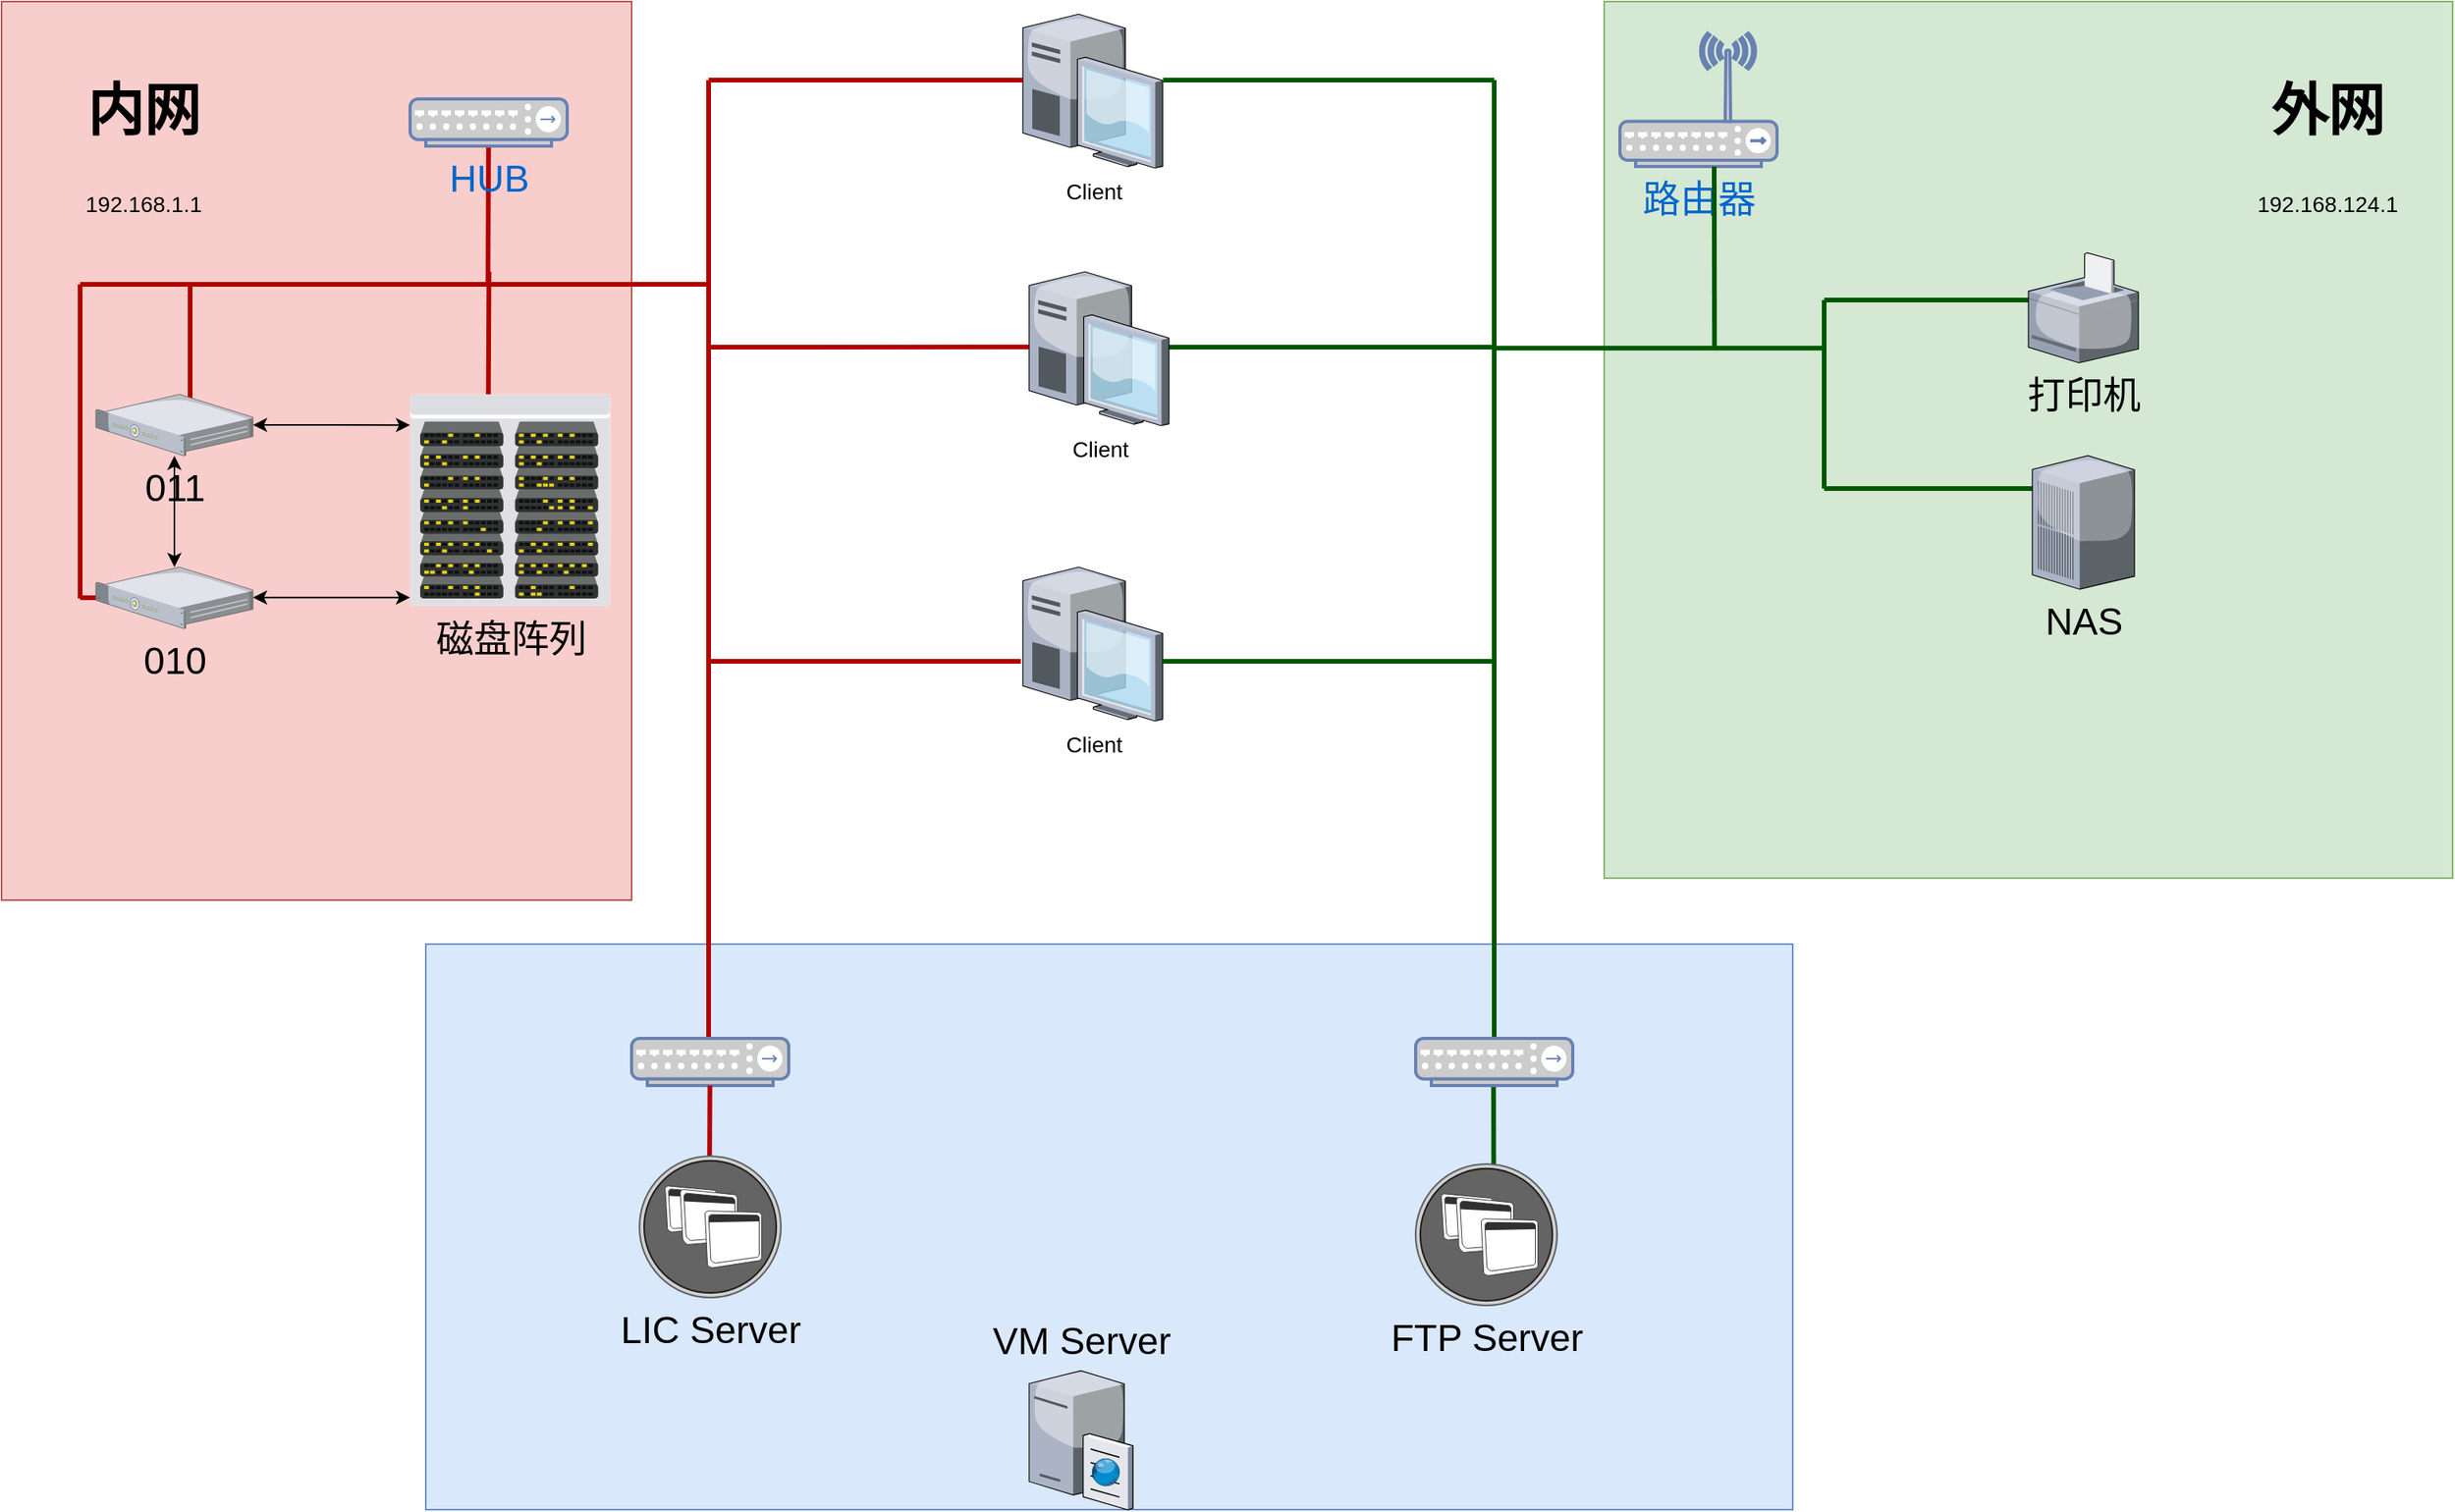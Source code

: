<mxfile version="20.8.20" type="github">
  <diagram name="Page-1" id="e3a06f82-3646-2815-327d-82caf3d4e204">
    <mxGraphModel dx="2440" dy="1322" grid="1" gridSize="10" guides="1" tooltips="1" connect="1" arrows="1" fold="1" page="1" pageScale="1.5" pageWidth="1169" pageHeight="826" background="none" math="0" shadow="0">
      <root>
        <mxCell id="0" style=";html=1;" />
        <mxCell id="1" style=";html=1;" parent="0" />
        <mxCell id="0UCpNaX0U0LXcG72DFbN-45" value="" style="rounded=0;whiteSpace=wrap;html=1;fontSize=24;fillColor=#dae8fc;strokeColor=#6c8ebf;" vertex="1" parent="1">
          <mxGeometry x="430" y="690" width="870" height="360" as="geometry" />
        </mxCell>
        <mxCell id="6a7d8f32e03d9370-61" value="" style="whiteSpace=wrap;html=1;fillColor=#d5e8d4;fontSize=14;strokeColor=#82b366;verticalAlign=top;" parent="1" vertex="1">
          <mxGeometry x="1180" y="90" width="540" height="558" as="geometry" />
        </mxCell>
        <mxCell id="6a7d8f32e03d9370-57" value="&lt;h2&gt;&lt;br&gt;&lt;/h2&gt;" style="whiteSpace=wrap;html=1;fillColor=#f8cecc;fontSize=14;strokeColor=#b85450;verticalAlign=top;" parent="1" vertex="1">
          <mxGeometry x="160" y="90" width="401" height="572" as="geometry" />
        </mxCell>
        <mxCell id="6a7d8f32e03d9370-5" value="Client" style="verticalLabelPosition=bottom;aspect=fixed;html=1;verticalAlign=top;strokeColor=none;shape=mxgraph.citrix.desktop;fillColor=#66B2FF;gradientColor=#0066CC;fontSize=14;" parent="1" vertex="1">
          <mxGeometry x="810" y="98.0" width="89" height="98" as="geometry" />
        </mxCell>
        <mxCell id="0UCpNaX0U0LXcG72DFbN-6" value="Client" style="verticalLabelPosition=bottom;aspect=fixed;html=1;verticalAlign=top;strokeColor=none;shape=mxgraph.citrix.desktop;fillColor=#66B2FF;gradientColor=#0066CC;fontSize=14;" vertex="1" parent="1">
          <mxGeometry x="810" y="450" width="89" height="98" as="geometry" />
        </mxCell>
        <mxCell id="0UCpNaX0U0LXcG72DFbN-12" value="&lt;span style=&quot;font-size: 24px;&quot;&gt;VM Server&lt;/span&gt;" style="verticalLabelPosition=top;aspect=fixed;html=1;verticalAlign=bottom;strokeColor=none;shape=mxgraph.citrix.cache_server;fillColor=#66B2FF;gradientColor=#0066CC;fontSize=14;labelPosition=center;align=center;" vertex="1" parent="1">
          <mxGeometry x="814" y="959.5" width="65.9" height="90.5" as="geometry" />
        </mxCell>
        <mxCell id="0UCpNaX0U0LXcG72DFbN-19" style="edgeStyle=orthogonalEdgeStyle;rounded=0;orthogonalLoop=1;jettySize=auto;html=1;fontSize=24;entryX=0;entryY=0.145;entryDx=0;entryDy=0;entryPerimeter=0;startArrow=classic;startFill=1;" edge="1" parent="1" source="0UCpNaX0U0LXcG72DFbN-14" target="0UCpNaX0U0LXcG72DFbN-15">
          <mxGeometry relative="1" as="geometry" />
        </mxCell>
        <mxCell id="0UCpNaX0U0LXcG72DFbN-17" value="路由器" style="fontColor=#0066CC;verticalAlign=top;verticalLabelPosition=bottom;labelPosition=center;align=center;html=1;outlineConnect=0;fillColor=#CCCCCC;strokeColor=#6881B3;gradientColor=none;gradientDirection=north;strokeWidth=2;shape=mxgraph.networks.wireless_hub;fontSize=24;" vertex="1" parent="1">
          <mxGeometry x="1190" y="110" width="100" height="85" as="geometry" />
        </mxCell>
        <mxCell id="0UCpNaX0U0LXcG72DFbN-18" value="&lt;h2 style=&quot;border-color: var(--border-color);&quot;&gt;内网&lt;/h2&gt;&lt;div style=&quot;border-color: var(--border-color); font-size: 14px;&quot;&gt;192.168.1.1&lt;/div&gt;" style="text;html=1;align=center;verticalAlign=middle;resizable=0;points=[];autosize=1;strokeColor=none;fillColor=none;fontSize=24;" vertex="1" parent="1">
          <mxGeometry x="200" y="102" width="100" height="130" as="geometry" />
        </mxCell>
        <mxCell id="0UCpNaX0U0LXcG72DFbN-20" style="edgeStyle=orthogonalEdgeStyle;rounded=0;orthogonalLoop=1;jettySize=auto;html=1;fontSize=24;entryX=0;entryY=0.145;entryDx=0;entryDy=0;entryPerimeter=0;startArrow=classic;startFill=1;" edge="1" parent="1">
          <mxGeometry relative="1" as="geometry">
            <mxPoint x="320" y="469.35" as="sourcePoint" />
            <mxPoint x="420" y="469.35" as="targetPoint" />
          </mxGeometry>
        </mxCell>
        <mxCell id="0UCpNaX0U0LXcG72DFbN-21" style="edgeStyle=orthogonalEdgeStyle;rounded=0;orthogonalLoop=1;jettySize=auto;html=1;fontSize=24;startArrow=classic;startFill=1;" edge="1" parent="1" source="0UCpNaX0U0LXcG72DFbN-14" target="0UCpNaX0U0LXcG72DFbN-13">
          <mxGeometry relative="1" as="geometry">
            <mxPoint x="220" y="430" as="sourcePoint" />
            <mxPoint x="320" y="430" as="targetPoint" />
            <Array as="points" />
          </mxGeometry>
        </mxCell>
        <mxCell id="0UCpNaX0U0LXcG72DFbN-22" value="" style="html=1;rounded=0;fontSize=24;startArrow=none;startFill=0;endArrow=none;endFill=0;strokeWidth=3;fillColor=#e51400;strokeColor=#B20000;" edge="1" parent="1">
          <mxGeometry width="100" relative="1" as="geometry">
            <mxPoint x="210" y="270" as="sourcePoint" />
            <mxPoint x="610" y="270" as="targetPoint" />
          </mxGeometry>
        </mxCell>
        <mxCell id="0UCpNaX0U0LXcG72DFbN-23" value="" style="html=1;rounded=0;fontSize=24;startArrow=none;startFill=0;endArrow=none;endFill=0;strokeWidth=3;fillColor=#e51400;strokeColor=#B20000;" edge="1" parent="1">
          <mxGeometry width="100" relative="1" as="geometry">
            <mxPoint x="610" y="140" as="sourcePoint" />
            <mxPoint x="610" y="750" as="targetPoint" />
          </mxGeometry>
        </mxCell>
        <mxCell id="0UCpNaX0U0LXcG72DFbN-24" value="" style="html=1;rounded=0;fontSize=24;startArrow=none;startFill=0;endArrow=none;endFill=0;strokeWidth=3;fillColor=#e51400;strokeColor=#B20000;entryX=0;entryY=0.429;entryDx=0;entryDy=0;entryPerimeter=0;" edge="1" parent="1" target="6a7d8f32e03d9370-5">
          <mxGeometry width="100" relative="1" as="geometry">
            <mxPoint x="610" y="140" as="sourcePoint" />
            <mxPoint x="780" y="140" as="targetPoint" />
          </mxGeometry>
        </mxCell>
        <mxCell id="0UCpNaX0U0LXcG72DFbN-25" value="" style="html=1;rounded=0;fontSize=24;startArrow=none;startFill=0;endArrow=none;endFill=0;strokeWidth=3;fillColor=#e51400;strokeColor=#B20000;entryX=-0.001;entryY=0.489;entryDx=0;entryDy=0;entryPerimeter=0;" edge="1" parent="1" target="6a7d8f32e03d9370-4">
          <mxGeometry width="100" relative="1" as="geometry">
            <mxPoint x="610" y="310" as="sourcePoint" />
            <mxPoint x="810" y="310" as="targetPoint" />
          </mxGeometry>
        </mxCell>
        <mxCell id="0UCpNaX0U0LXcG72DFbN-26" value="" style="html=1;rounded=0;fontSize=24;startArrow=none;startFill=0;endArrow=none;endFill=0;strokeWidth=3;fillColor=#e51400;strokeColor=#B20000;entryX=-0.014;entryY=0.612;entryDx=0;entryDy=0;entryPerimeter=0;" edge="1" parent="1" target="0UCpNaX0U0LXcG72DFbN-6">
          <mxGeometry width="100" relative="1" as="geometry">
            <mxPoint x="610" y="510" as="sourcePoint" />
            <mxPoint x="770" y="500" as="targetPoint" />
          </mxGeometry>
        </mxCell>
        <mxCell id="0UCpNaX0U0LXcG72DFbN-27" value="&lt;h2 style=&quot;border-color: var(--border-color);&quot;&gt;外网&lt;/h2&gt;&lt;div style=&quot;border-color: var(--border-color); font-size: 14px;&quot;&gt;192.168.124.1&lt;/div&gt;" style="text;html=1;align=center;verticalAlign=middle;resizable=0;points=[];autosize=1;strokeColor=none;fillColor=none;fontSize=24;" vertex="1" parent="1">
          <mxGeometry x="1585" y="102" width="110" height="130" as="geometry" />
        </mxCell>
        <mxCell id="0UCpNaX0U0LXcG72DFbN-28" value="" style="html=1;rounded=0;fontSize=24;startArrow=none;startFill=0;endArrow=none;endFill=0;strokeWidth=3;fillColor=#008a00;strokeColor=#005700;" edge="1" parent="1" target="0UCpNaX0U0LXcG72DFbN-49">
          <mxGeometry width="100" relative="1" as="geometry">
            <mxPoint x="1110" y="140" as="sourcePoint" />
            <mxPoint x="1110" y="536.5" as="targetPoint" />
          </mxGeometry>
        </mxCell>
        <mxCell id="0UCpNaX0U0LXcG72DFbN-31" value="" style="html=1;rounded=0;fontSize=24;startArrow=none;startFill=0;endArrow=none;endFill=0;strokeWidth=3;fillColor=#008a00;strokeColor=#005700;entryX=1.003;entryY=0.428;entryDx=0;entryDy=0;entryPerimeter=0;" edge="1" parent="1" target="6a7d8f32e03d9370-5">
          <mxGeometry width="100" relative="1" as="geometry">
            <mxPoint x="1110" y="140" as="sourcePoint" />
            <mxPoint x="940" y="140" as="targetPoint" />
          </mxGeometry>
        </mxCell>
        <mxCell id="0UCpNaX0U0LXcG72DFbN-32" value="" style="html=1;rounded=0;fontSize=24;startArrow=none;startFill=0;endArrow=none;endFill=0;strokeWidth=3;fillColor=#008a00;strokeColor=#005700;entryX=1.003;entryY=0.428;entryDx=0;entryDy=0;entryPerimeter=0;" edge="1" parent="1">
          <mxGeometry width="100" relative="1" as="geometry">
            <mxPoint x="1110" y="310" as="sourcePoint" />
            <mxPoint x="899" y="310" as="targetPoint" />
          </mxGeometry>
        </mxCell>
        <mxCell id="0UCpNaX0U0LXcG72DFbN-33" value="" style="html=1;rounded=0;fontSize=24;startArrow=none;startFill=0;endArrow=none;endFill=0;strokeWidth=3;fillColor=#008a00;strokeColor=#005700;entryX=1.003;entryY=0.428;entryDx=0;entryDy=0;entryPerimeter=0;" edge="1" parent="1">
          <mxGeometry width="100" relative="1" as="geometry">
            <mxPoint x="1110" y="510" as="sourcePoint" />
            <mxPoint x="899" y="510" as="targetPoint" />
          </mxGeometry>
        </mxCell>
        <mxCell id="6a7d8f32e03d9370-4" value="Client" style="verticalLabelPosition=bottom;aspect=fixed;html=1;verticalAlign=top;strokeColor=none;shape=mxgraph.citrix.desktop;fillColor=#66B2FF;gradientColor=#0066CC;fontSize=14;" parent="1" vertex="1">
          <mxGeometry x="814" y="262.0" width="89" height="98" as="geometry" />
        </mxCell>
        <mxCell id="0UCpNaX0U0LXcG72DFbN-35" value="" style="html=1;rounded=0;fontSize=24;startArrow=none;startFill=0;endArrow=none;endFill=0;strokeWidth=3;fillColor=#008a00;strokeColor=#005700;entryX=1.003;entryY=0.428;entryDx=0;entryDy=0;entryPerimeter=0;" edge="1" parent="1">
          <mxGeometry width="100" relative="1" as="geometry">
            <mxPoint x="1321" y="310.66" as="sourcePoint" />
            <mxPoint x="1110" y="310.66" as="targetPoint" />
          </mxGeometry>
        </mxCell>
        <mxCell id="0UCpNaX0U0LXcG72DFbN-36" value="" style="html=1;rounded=0;fontSize=24;startArrow=none;startFill=0;endArrow=none;endFill=0;strokeWidth=3;fillColor=#008a00;strokeColor=#005700;" edge="1" parent="1">
          <mxGeometry width="100" relative="1" as="geometry">
            <mxPoint x="1320" y="400" as="sourcePoint" />
            <mxPoint x="1320" y="280" as="targetPoint" />
          </mxGeometry>
        </mxCell>
        <mxCell id="0UCpNaX0U0LXcG72DFbN-37" value="" style="html=1;rounded=0;fontSize=24;startArrow=none;startFill=0;endArrow=none;endFill=0;strokeWidth=3;fillColor=#e51400;strokeColor=#B20000;" edge="1" parent="1" source="0UCpNaX0U0LXcG72DFbN-16">
          <mxGeometry width="100" relative="1" as="geometry">
            <mxPoint x="469.58" y="200" as="sourcePoint" />
            <mxPoint x="469.58" y="270" as="targetPoint" />
          </mxGeometry>
        </mxCell>
        <mxCell id="0UCpNaX0U0LXcG72DFbN-16" value="HUB" style="fontColor=#0066CC;verticalAlign=top;verticalLabelPosition=bottom;labelPosition=center;align=center;html=1;outlineConnect=0;fillColor=#CCCCCC;strokeColor=#6881B3;gradientColor=none;gradientDirection=north;strokeWidth=2;shape=mxgraph.networks.hub;fontSize=24;" vertex="1" parent="1">
          <mxGeometry x="420" y="152.0" width="100" height="30" as="geometry" />
        </mxCell>
        <mxCell id="0UCpNaX0U0LXcG72DFbN-38" value="" style="html=1;rounded=0;fontSize=24;startArrow=none;startFill=0;endArrow=none;endFill=0;strokeWidth=3;fillColor=#e51400;strokeColor=#B20000;" edge="1" parent="1">
          <mxGeometry width="100" relative="1" as="geometry">
            <mxPoint x="280" y="270" as="sourcePoint" />
            <mxPoint x="280" y="355" as="targetPoint" />
          </mxGeometry>
        </mxCell>
        <mxCell id="0UCpNaX0U0LXcG72DFbN-14" value="011" style="verticalLabelPosition=bottom;sketch=0;aspect=fixed;html=1;verticalAlign=top;strokeColor=none;align=center;outlineConnect=0;shape=mxgraph.citrix.1u_2u_server;fontSize=24;" vertex="1" parent="1">
          <mxGeometry x="220" y="340" width="100" height="39.1" as="geometry" />
        </mxCell>
        <mxCell id="0UCpNaX0U0LXcG72DFbN-39" value="" style="html=1;rounded=0;fontSize=24;startArrow=none;startFill=0;endArrow=none;endFill=0;strokeWidth=3;fillColor=#e51400;strokeColor=#B20000;" edge="1" parent="1">
          <mxGeometry width="100" relative="1" as="geometry">
            <mxPoint x="470.21" y="262" as="sourcePoint" />
            <mxPoint x="469.79" y="350" as="targetPoint" />
          </mxGeometry>
        </mxCell>
        <mxCell id="0UCpNaX0U0LXcG72DFbN-15" value="磁盘阵列" style="verticalLabelPosition=bottom;sketch=0;aspect=fixed;html=1;verticalAlign=top;strokeColor=none;align=center;outlineConnect=0;shape=mxgraph.citrix.datacenter;fontSize=24;" vertex="1" parent="1">
          <mxGeometry x="420" y="340" width="127.5" height="135" as="geometry" />
        </mxCell>
        <mxCell id="0UCpNaX0U0LXcG72DFbN-40" value="" style="html=1;rounded=0;fontSize=24;startArrow=none;startFill=0;endArrow=none;endFill=0;strokeWidth=3;fillColor=#e51400;strokeColor=#B20000;" edge="1" parent="1">
          <mxGeometry width="100" relative="1" as="geometry">
            <mxPoint x="210" y="270" as="sourcePoint" />
            <mxPoint x="210" y="470" as="targetPoint" />
          </mxGeometry>
        </mxCell>
        <mxCell id="0UCpNaX0U0LXcG72DFbN-41" value="" style="endArrow=none;html=1;rounded=0;strokeWidth=3;fontSize=24;fillColor=#e51400;strokeColor=#B20000;" edge="1" parent="1">
          <mxGeometry width="50" height="50" relative="1" as="geometry">
            <mxPoint x="210" y="469.52" as="sourcePoint" />
            <mxPoint x="240" y="469.52" as="targetPoint" />
          </mxGeometry>
        </mxCell>
        <mxCell id="0UCpNaX0U0LXcG72DFbN-13" value="010" style="verticalLabelPosition=bottom;sketch=0;aspect=fixed;html=1;verticalAlign=top;strokeColor=none;align=center;outlineConnect=0;shape=mxgraph.citrix.1u_2u_server;fontSize=24;" vertex="1" parent="1">
          <mxGeometry x="220" y="450" width="100" height="39.1" as="geometry" />
        </mxCell>
        <mxCell id="0UCpNaX0U0LXcG72DFbN-42" value="" style="html=1;rounded=0;fontSize=24;startArrow=none;startFill=0;endArrow=none;endFill=0;strokeWidth=3;fillColor=#008a00;strokeColor=#005700;" edge="1" parent="1">
          <mxGeometry width="100" relative="1" as="geometry">
            <mxPoint x="1460.192" y="280" as="sourcePoint" />
            <mxPoint x="1320" y="280" as="targetPoint" />
          </mxGeometry>
        </mxCell>
        <mxCell id="0UCpNaX0U0LXcG72DFbN-29" value="打印机" style="verticalLabelPosition=bottom;sketch=0;aspect=fixed;html=1;verticalAlign=top;strokeColor=none;align=center;outlineConnect=0;shape=mxgraph.citrix.printer;fontSize=24;" vertex="1" parent="1">
          <mxGeometry x="1450" y="250" width="70" height="70" as="geometry" />
        </mxCell>
        <mxCell id="0UCpNaX0U0LXcG72DFbN-43" value="" style="html=1;rounded=0;fontSize=24;startArrow=none;startFill=0;endArrow=none;endFill=0;strokeWidth=3;fillColor=#008a00;strokeColor=#005700;" edge="1" parent="1">
          <mxGeometry width="100" relative="1" as="geometry">
            <mxPoint x="1460.192" y="400" as="sourcePoint" />
            <mxPoint x="1320" y="400" as="targetPoint" />
          </mxGeometry>
        </mxCell>
        <mxCell id="0UCpNaX0U0LXcG72DFbN-30" value="NAS" style="verticalLabelPosition=bottom;sketch=0;aspect=fixed;html=1;verticalAlign=top;strokeColor=none;align=center;outlineConnect=0;shape=mxgraph.citrix.pbx_server;fontSize=24;" vertex="1" parent="1">
          <mxGeometry x="1452.5" y="379.1" width="65" height="85" as="geometry" />
        </mxCell>
        <mxCell id="0UCpNaX0U0LXcG72DFbN-44" value="" style="html=1;rounded=0;fontSize=24;startArrow=none;startFill=0;endArrow=none;endFill=0;strokeWidth=3;fillColor=#008a00;strokeColor=#005700;" edge="1" parent="1">
          <mxGeometry width="100" relative="1" as="geometry">
            <mxPoint x="1250.2" y="310" as="sourcePoint" />
            <mxPoint x="1250" y="195" as="targetPoint" />
          </mxGeometry>
        </mxCell>
        <mxCell id="0UCpNaX0U0LXcG72DFbN-48" value="" style="fontColor=#0066CC;verticalAlign=top;verticalLabelPosition=bottom;labelPosition=center;align=center;html=1;outlineConnect=0;fillColor=#CCCCCC;strokeColor=#6881B3;gradientColor=none;gradientDirection=north;strokeWidth=2;shape=mxgraph.networks.hub;fontSize=24;" vertex="1" parent="1">
          <mxGeometry x="561" y="750" width="100" height="30" as="geometry" />
        </mxCell>
        <mxCell id="0UCpNaX0U0LXcG72DFbN-50" value="" style="html=1;rounded=0;fontSize=24;startArrow=none;startFill=0;endArrow=none;endFill=0;strokeWidth=3;fillColor=#e51400;strokeColor=#B20000;" edge="1" parent="1">
          <mxGeometry width="100" relative="1" as="geometry">
            <mxPoint x="610.83" y="780" as="sourcePoint" />
            <mxPoint x="610.41" y="868" as="targetPoint" />
          </mxGeometry>
        </mxCell>
        <mxCell id="0UCpNaX0U0LXcG72DFbN-46" value="LIC Server" style="verticalLabelPosition=bottom;sketch=0;aspect=fixed;html=1;verticalAlign=top;strokeColor=none;align=center;outlineConnect=0;shape=mxgraph.citrix.role_applications;fontSize=24;" vertex="1" parent="1">
          <mxGeometry x="566" y="825" width="90" height="90" as="geometry" />
        </mxCell>
        <mxCell id="0UCpNaX0U0LXcG72DFbN-51" value="" style="html=1;rounded=0;fontSize=24;startArrow=none;startFill=0;endArrow=none;endFill=0;strokeWidth=3;fillColor=#008a00;strokeColor=#005700;" edge="1" parent="1">
          <mxGeometry width="100" relative="1" as="geometry">
            <mxPoint x="1109.78" y="885" as="sourcePoint" />
            <mxPoint x="1109.58" y="770" as="targetPoint" />
          </mxGeometry>
        </mxCell>
        <mxCell id="0UCpNaX0U0LXcG72DFbN-49" value="" style="fontColor=#0066CC;verticalAlign=top;verticalLabelPosition=bottom;labelPosition=center;align=center;html=1;outlineConnect=0;fillColor=#CCCCCC;strokeColor=#6881B3;gradientColor=none;gradientDirection=north;strokeWidth=2;shape=mxgraph.networks.hub;fontSize=24;" vertex="1" parent="1">
          <mxGeometry x="1060" y="750" width="100" height="30" as="geometry" />
        </mxCell>
        <mxCell id="0UCpNaX0U0LXcG72DFbN-47" value="FTP Server" style="verticalLabelPosition=bottom;sketch=0;aspect=fixed;html=1;verticalAlign=top;strokeColor=none;align=center;outlineConnect=0;shape=mxgraph.citrix.role_applications;fontSize=24;" vertex="1" parent="1">
          <mxGeometry x="1060" y="830" width="90" height="90" as="geometry" />
        </mxCell>
      </root>
    </mxGraphModel>
  </diagram>
</mxfile>
